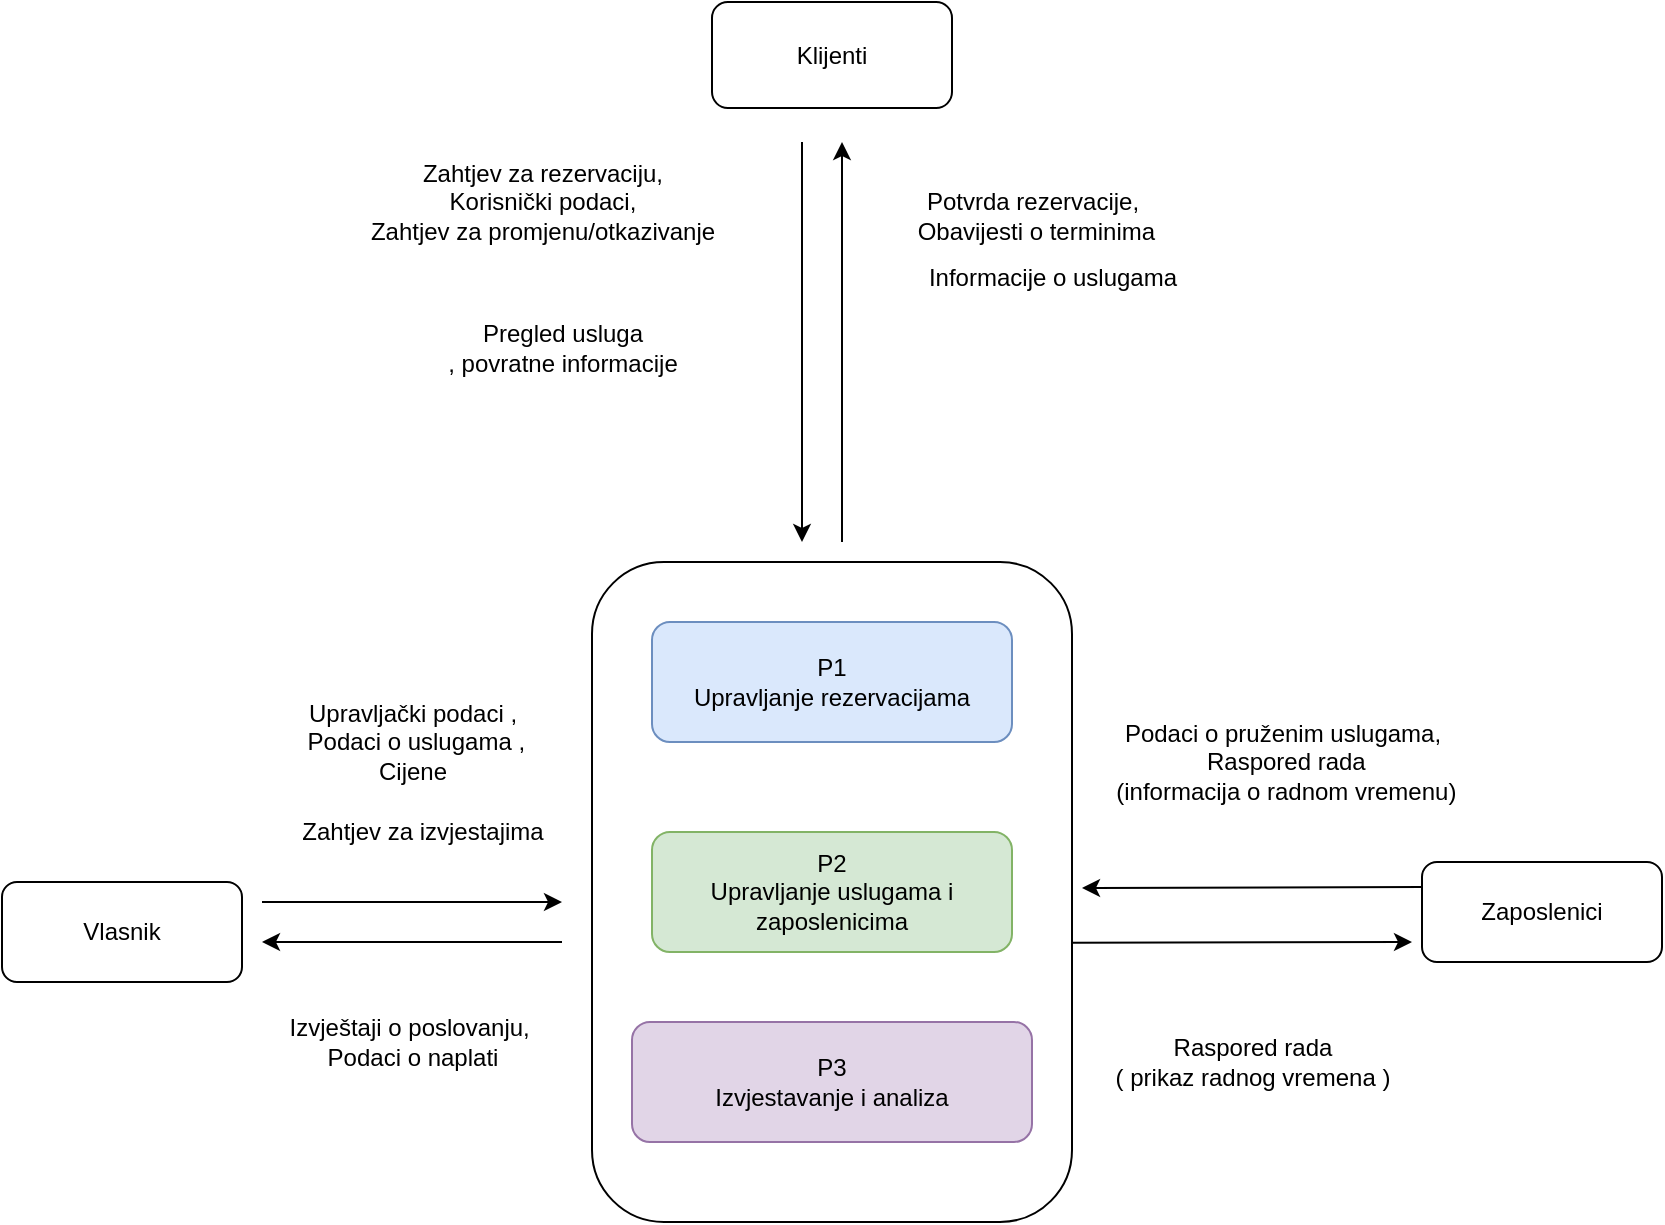 <mxfile scale="1" border="0" version="27.0.8">
  <diagram name="Sistem Upravljanja" id="M3nkmZ9tCXK5rNwVBsam">
    <mxGraphModel dx="1042" dy="570" grid="1" gridSize="10" guides="1" tooltips="1" connect="1" arrows="1" fold="1" page="1" pageScale="1" pageWidth="850" pageHeight="1100" math="0" shadow="0">
      <root>
        <mxCell id="0" />
        <mxCell id="1" parent="0" />
        <mxCell id="sRBWis9OFYkkWXtnNxMW-1" value="Klijenti" style="shape=rectangle;whiteSpace=wrap;rounded=1;fillColor=#ffffff;strokeColor=#000000;" parent="1" vertex="1">
          <mxGeometry x="365" y="20" width="120" height="53" as="geometry" />
        </mxCell>
        <mxCell id="sRBWis9OFYkkWXtnNxMW-4" value="Zaposlenici" style="shape=rectangle;whiteSpace=wrap;rounded=1;fillColor=#ffffff;strokeColor=#000000;" parent="1" vertex="1">
          <mxGeometry x="720" y="450" width="120" height="50" as="geometry" />
        </mxCell>
        <mxCell id="sRBWis9OFYkkWXtnNxMW-8" value="Vlasnik" style="shape=rectangle;whiteSpace=wrap;rounded=1;fillColor=#ffffff;strokeColor=#000000;" parent="1" vertex="1">
          <mxGeometry x="10" y="460" width="120" height="50" as="geometry" />
        </mxCell>
        <mxCell id="sRBWis9OFYkkWXtnNxMW-18" value="&lt;span style=&quot;background-color: transparent; color: light-dark(rgb(0, 0, 0), rgb(255, 255, 255));&quot;&gt;Zahtjev za rezervaciju,&lt;/span&gt;&lt;div&gt;&lt;span style=&quot;background-color: transparent; color: light-dark(rgb(0, 0, 0), rgb(255, 255, 255));&quot;&gt;&amp;nbsp;Korisnički podaci,&amp;nbsp;&lt;/span&gt;&lt;/div&gt;&lt;div&gt;Zahtjev za promjenu/otkazivanje&lt;span style=&quot;background-color: transparent; color: light-dark(rgb(0, 0, 0), rgb(255, 255, 255));&quot;&gt;&lt;/span&gt;&lt;/div&gt;" style="text;html=1;align=center;verticalAlign=middle;resizable=0;points=[];autosize=1;strokeColor=none;fillColor=none;" parent="1" vertex="1">
          <mxGeometry x="180" y="90" width="200" height="60" as="geometry" />
        </mxCell>
        <mxCell id="sRBWis9OFYkkWXtnNxMW-19" value="" style="endArrow=classic;html=1;rounded=0;" parent="1" edge="1">
          <mxGeometry width="50" height="50" relative="1" as="geometry">
            <mxPoint x="410" y="90" as="sourcePoint" />
            <mxPoint x="410" y="290" as="targetPoint" />
          </mxGeometry>
        </mxCell>
        <mxCell id="sRBWis9OFYkkWXtnNxMW-20" value="&amp;nbsp;&lt;div&gt;Potvrda rezervacije,&lt;/div&gt;&lt;div&gt;&amp;nbsp;Obavijesti o terminima&lt;/div&gt;" style="text;html=1;align=center;verticalAlign=middle;resizable=0;points=[];autosize=1;strokeColor=none;fillColor=none;" parent="1" vertex="1">
          <mxGeometry x="450" y="90" width="150" height="60" as="geometry" />
        </mxCell>
        <mxCell id="sRBWis9OFYkkWXtnNxMW-38" value="Pregled usluga&lt;div&gt;, povratne informacije&lt;/div&gt;" style="text;html=1;align=center;verticalAlign=middle;resizable=0;points=[];autosize=1;strokeColor=none;fillColor=none;" parent="1" vertex="1">
          <mxGeometry x="220" y="173" width="140" height="40" as="geometry" />
        </mxCell>
        <mxCell id="sRBWis9OFYkkWXtnNxMW-40" value="Informacije o uslugama" style="text;html=1;align=center;verticalAlign=middle;resizable=0;points=[];autosize=1;strokeColor=none;fillColor=none;" parent="1" vertex="1">
          <mxGeometry x="460" y="143" width="150" height="30" as="geometry" />
        </mxCell>
        <mxCell id="sRBWis9OFYkkWXtnNxMW-41" value="" style="endArrow=classic;html=1;rounded=0;exitX=0;exitY=0.25;exitDx=0;exitDy=0;" parent="1" source="sRBWis9OFYkkWXtnNxMW-4" edge="1">
          <mxGeometry width="50" height="50" relative="1" as="geometry">
            <mxPoint x="400" y="280" as="sourcePoint" />
            <mxPoint x="550" y="463" as="targetPoint" />
          </mxGeometry>
        </mxCell>
        <mxCell id="sRBWis9OFYkkWXtnNxMW-42" value="Podaci o pruženim uslugama,&lt;div&gt;&amp;nbsp;Raspored rada&lt;/div&gt;&lt;div&gt;&amp;nbsp;(informacija o radnom vremenu)&lt;/div&gt;" style="text;html=1;align=center;verticalAlign=middle;resizable=0;points=[];autosize=1;strokeColor=none;fillColor=none;" parent="1" vertex="1">
          <mxGeometry x="550" y="370" width="200" height="60" as="geometry" />
        </mxCell>
        <mxCell id="sRBWis9OFYkkWXtnNxMW-43" value="" style="endArrow=classic;html=1;rounded=0;exitX=1;exitY=0.623;exitDx=0;exitDy=0;exitPerimeter=0;" parent="1" edge="1">
          <mxGeometry width="50" height="50" relative="1" as="geometry">
            <mxPoint x="545" y="490.38" as="sourcePoint" />
            <mxPoint x="715" y="490" as="targetPoint" />
          </mxGeometry>
        </mxCell>
        <mxCell id="sRBWis9OFYkkWXtnNxMW-45" value="Raspored rada&lt;div&gt;&amp;nbsp;( prikaz radnog vremena )&amp;nbsp;&lt;/div&gt;" style="text;html=1;align=center;verticalAlign=middle;resizable=0;points=[];autosize=1;strokeColor=none;fillColor=none;" parent="1" vertex="1">
          <mxGeometry x="550" y="530" width="170" height="40" as="geometry" />
        </mxCell>
        <mxCell id="sRBWis9OFYkkWXtnNxMW-47" value="Upravljački podaci ,&lt;div&gt;&amp;nbsp;Podaci o uslugama ,&lt;/div&gt;&lt;div&gt;&amp;nbsp;Cijene&amp;nbsp;&lt;/div&gt;" style="text;html=1;align=center;verticalAlign=middle;resizable=0;points=[];autosize=1;strokeColor=none;fillColor=none;" parent="1" vertex="1">
          <mxGeometry x="145" y="360" width="140" height="60" as="geometry" />
        </mxCell>
        <mxCell id="sRBWis9OFYkkWXtnNxMW-49" value="Zahtjev za izvjestajima" style="text;html=1;align=center;verticalAlign=middle;resizable=0;points=[];autosize=1;strokeColor=none;fillColor=none;" parent="1" vertex="1">
          <mxGeometry x="150" y="420" width="140" height="30" as="geometry" />
        </mxCell>
        <mxCell id="sRBWis9OFYkkWXtnNxMW-52" value=" Izvještaji o poslovanju,&amp;nbsp;&lt;div&gt;Podaci o naplati&lt;/div&gt;" style="text;html=1;align=center;verticalAlign=middle;resizable=0;points=[];autosize=1;strokeColor=none;fillColor=none;" parent="1" vertex="1">
          <mxGeometry x="140" y="520" width="150" height="40" as="geometry" />
        </mxCell>
        <mxCell id="sRBWis9OFYkkWXtnNxMW-58" value="" style="group" parent="1" vertex="1" connectable="0">
          <mxGeometry x="305" y="300" width="240" height="330" as="geometry" />
        </mxCell>
        <mxCell id="sRBWis9OFYkkWXtnNxMW-53" value="" style="rounded=1;whiteSpace=wrap;html=1;" parent="sRBWis9OFYkkWXtnNxMW-58" vertex="1">
          <mxGeometry width="240" height="330" as="geometry" />
        </mxCell>
        <mxCell id="sRBWis9OFYkkWXtnNxMW-57" value="" style="group" parent="sRBWis9OFYkkWXtnNxMW-58" vertex="1" connectable="0">
          <mxGeometry x="20" y="30" width="200" height="260" as="geometry" />
        </mxCell>
        <mxCell id="sRBWis9OFYkkWXtnNxMW-54" value="P1&#xa;Upravljanje rezervacijama" style="shape=rectangle;whiteSpace=wrap;rounded=1;fillColor=#dae8fc;strokeColor=#6c8ebf;" parent="sRBWis9OFYkkWXtnNxMW-57" vertex="1">
          <mxGeometry x="10" width="180" height="60" as="geometry" />
        </mxCell>
        <mxCell id="sRBWis9OFYkkWXtnNxMW-55" value="P2&#xa;Upravljanje uslugama i zaposlenicima" style="shape=rectangle;whiteSpace=wrap;rounded=1;fillColor=#d5e8d4;strokeColor=#82b366;" parent="sRBWis9OFYkkWXtnNxMW-57" vertex="1">
          <mxGeometry x="10" y="105" width="180" height="60" as="geometry" />
        </mxCell>
        <mxCell id="sRBWis9OFYkkWXtnNxMW-56" value="P3&#xa;Izvjestavanje i analiza" style="shape=rectangle;whiteSpace=wrap;rounded=1;fillColor=#e1d5e7;strokeColor=#9673a6;" parent="sRBWis9OFYkkWXtnNxMW-57" vertex="1">
          <mxGeometry y="200" width="200" height="60" as="geometry" />
        </mxCell>
        <mxCell id="sRBWis9OFYkkWXtnNxMW-59" value="" style="endArrow=classic;html=1;rounded=0;" parent="1" edge="1">
          <mxGeometry width="50" height="50" relative="1" as="geometry">
            <mxPoint x="430" y="290" as="sourcePoint" />
            <mxPoint x="430" y="90" as="targetPoint" />
          </mxGeometry>
        </mxCell>
        <mxCell id="sRBWis9OFYkkWXtnNxMW-60" value="" style="endArrow=classic;html=1;rounded=0;" parent="1" edge="1">
          <mxGeometry width="50" height="50" relative="1" as="geometry">
            <mxPoint x="140" y="470" as="sourcePoint" />
            <mxPoint x="290" y="470" as="targetPoint" />
          </mxGeometry>
        </mxCell>
        <mxCell id="sRBWis9OFYkkWXtnNxMW-61" value="" style="endArrow=classic;html=1;rounded=0;" parent="1" edge="1">
          <mxGeometry width="50" height="50" relative="1" as="geometry">
            <mxPoint x="290" y="490" as="sourcePoint" />
            <mxPoint x="140" y="490" as="targetPoint" />
          </mxGeometry>
        </mxCell>
      </root>
    </mxGraphModel>
  </diagram>
</mxfile>
